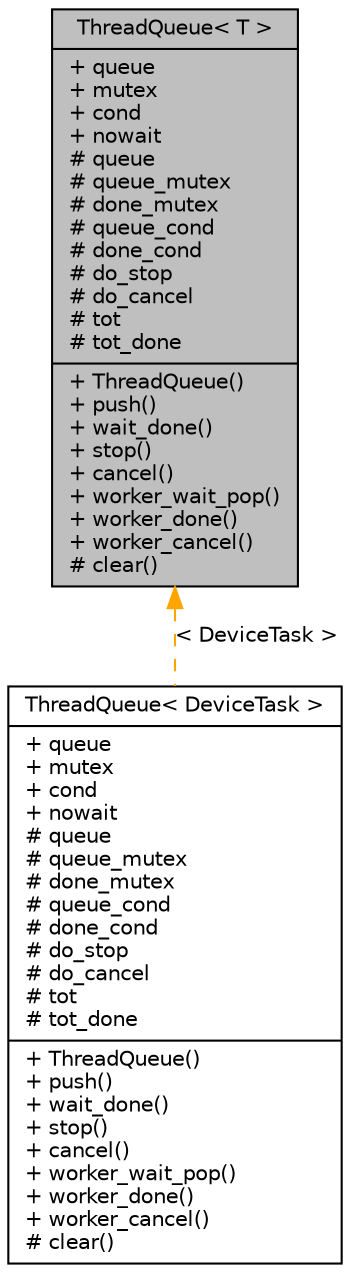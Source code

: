 digraph G
{
  edge [fontname="Helvetica",fontsize="10",labelfontname="Helvetica",labelfontsize="10"];
  node [fontname="Helvetica",fontsize="10",shape=record];
  Node1 [label="{ThreadQueue\< T \>\n|+ queue\l+ mutex\l+ cond\l+ nowait\l# queue\l# queue_mutex\l# done_mutex\l# queue_cond\l# done_cond\l# do_stop\l# do_cancel\l# tot\l# tot_done\l|+ ThreadQueue()\l+ push()\l+ wait_done()\l+ stop()\l+ cancel()\l+ worker_wait_pop()\l+ worker_done()\l+ worker_cancel()\l# clear()\l}",height=0.2,width=0.4,color="black", fillcolor="grey75", style="filled" fontcolor="black"];
  Node1 -> Node2 [dir=back,color="orange",fontsize="10",style="dashed",label="\< DeviceTask \>",fontname="Helvetica"];
  Node2 [label="{ThreadQueue\< DeviceTask \>\n|+ queue\l+ mutex\l+ cond\l+ nowait\l# queue\l# queue_mutex\l# done_mutex\l# queue_cond\l# done_cond\l# do_stop\l# do_cancel\l# tot\l# tot_done\l|+ ThreadQueue()\l+ push()\l+ wait_done()\l+ stop()\l+ cancel()\l+ worker_wait_pop()\l+ worker_done()\l+ worker_cancel()\l# clear()\l}",height=0.2,width=0.4,color="black", fillcolor="white", style="filled",URL="$d4/d0d/structThreadQueue.html"];
}
